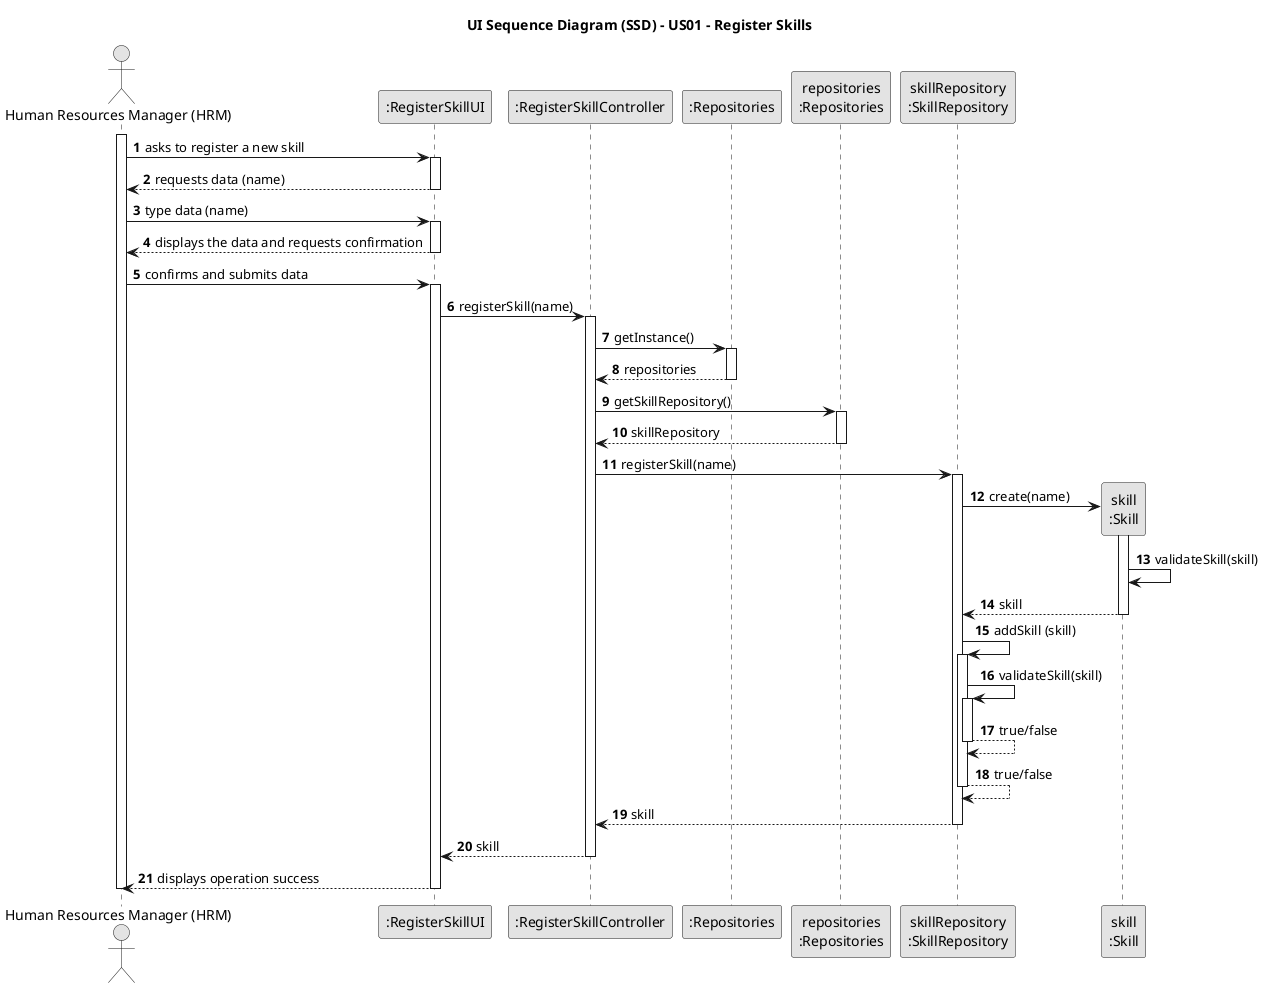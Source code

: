 @startuml
skinparam monochrome true
skinparam packageStyle rectangle
skinparam shadowing false

title UI Sequence Diagram (SSD) - US01 - Register Skills

autonumber

'hide footbox
actor "Human Resources Manager (HRM)" as HRM
participant ":RegisterSkillUI" as UI
participant ":RegisterSkillController" as CTRL
participant ":Repositories" as RepositorySingleton
participant "repositories\n:Repositories" as PLAT
participant "skillRepository\n:SkillRepository" as SR
participant "skill\n:Skill" as SKILL

activate HRM

        HRM -> UI : asks to register a new skill
    activate UI

        UI --> HRM : requests data (name)
    deactivate UI

        HRM->UI: type data (name)

    activate UI

        UI --> HRM : displays the data and requests confirmation

    deactivate UI

        HRM -> UI : confirms and submits data

    activate UI

         UI -> CTRL: registerSkill(name)
        activate CTRL

        CTRL -> RepositorySingleton : getInstance()

            activate RepositorySingleton

                RepositorySingleton --> CTRL : repositories
            deactivate RepositorySingleton

            CTRL -> PLAT : getSkillRepository()
            activate PLAT

            PLAT --> CTRL: skillRepository
            deactivate PLAT

        CTRL -> SR : registerSkill(name)

        activate SR

            SR -> SKILL**: create(name)
                activate SKILL
                        SKILL -> SKILL: validateSkill(skill)
                    SKILL --> SR : skill
                    deactivate SKILL
                    SR -> SR : addSkill (skill)

                    activate SR
                    SR -> SR : validateSkill(skill)
                        activate SR
                            SR --> SR : true/false
                        deactivate
                            SR --> SR : true/false

deactivate SR

            SR --> CTRL : skill

            deactivate SR

            CTRL --> UI : skill
      deactivate CTRL

      UI --> HRM : displays operation success
    deactivate UI
deactivate HRM
@enduml
